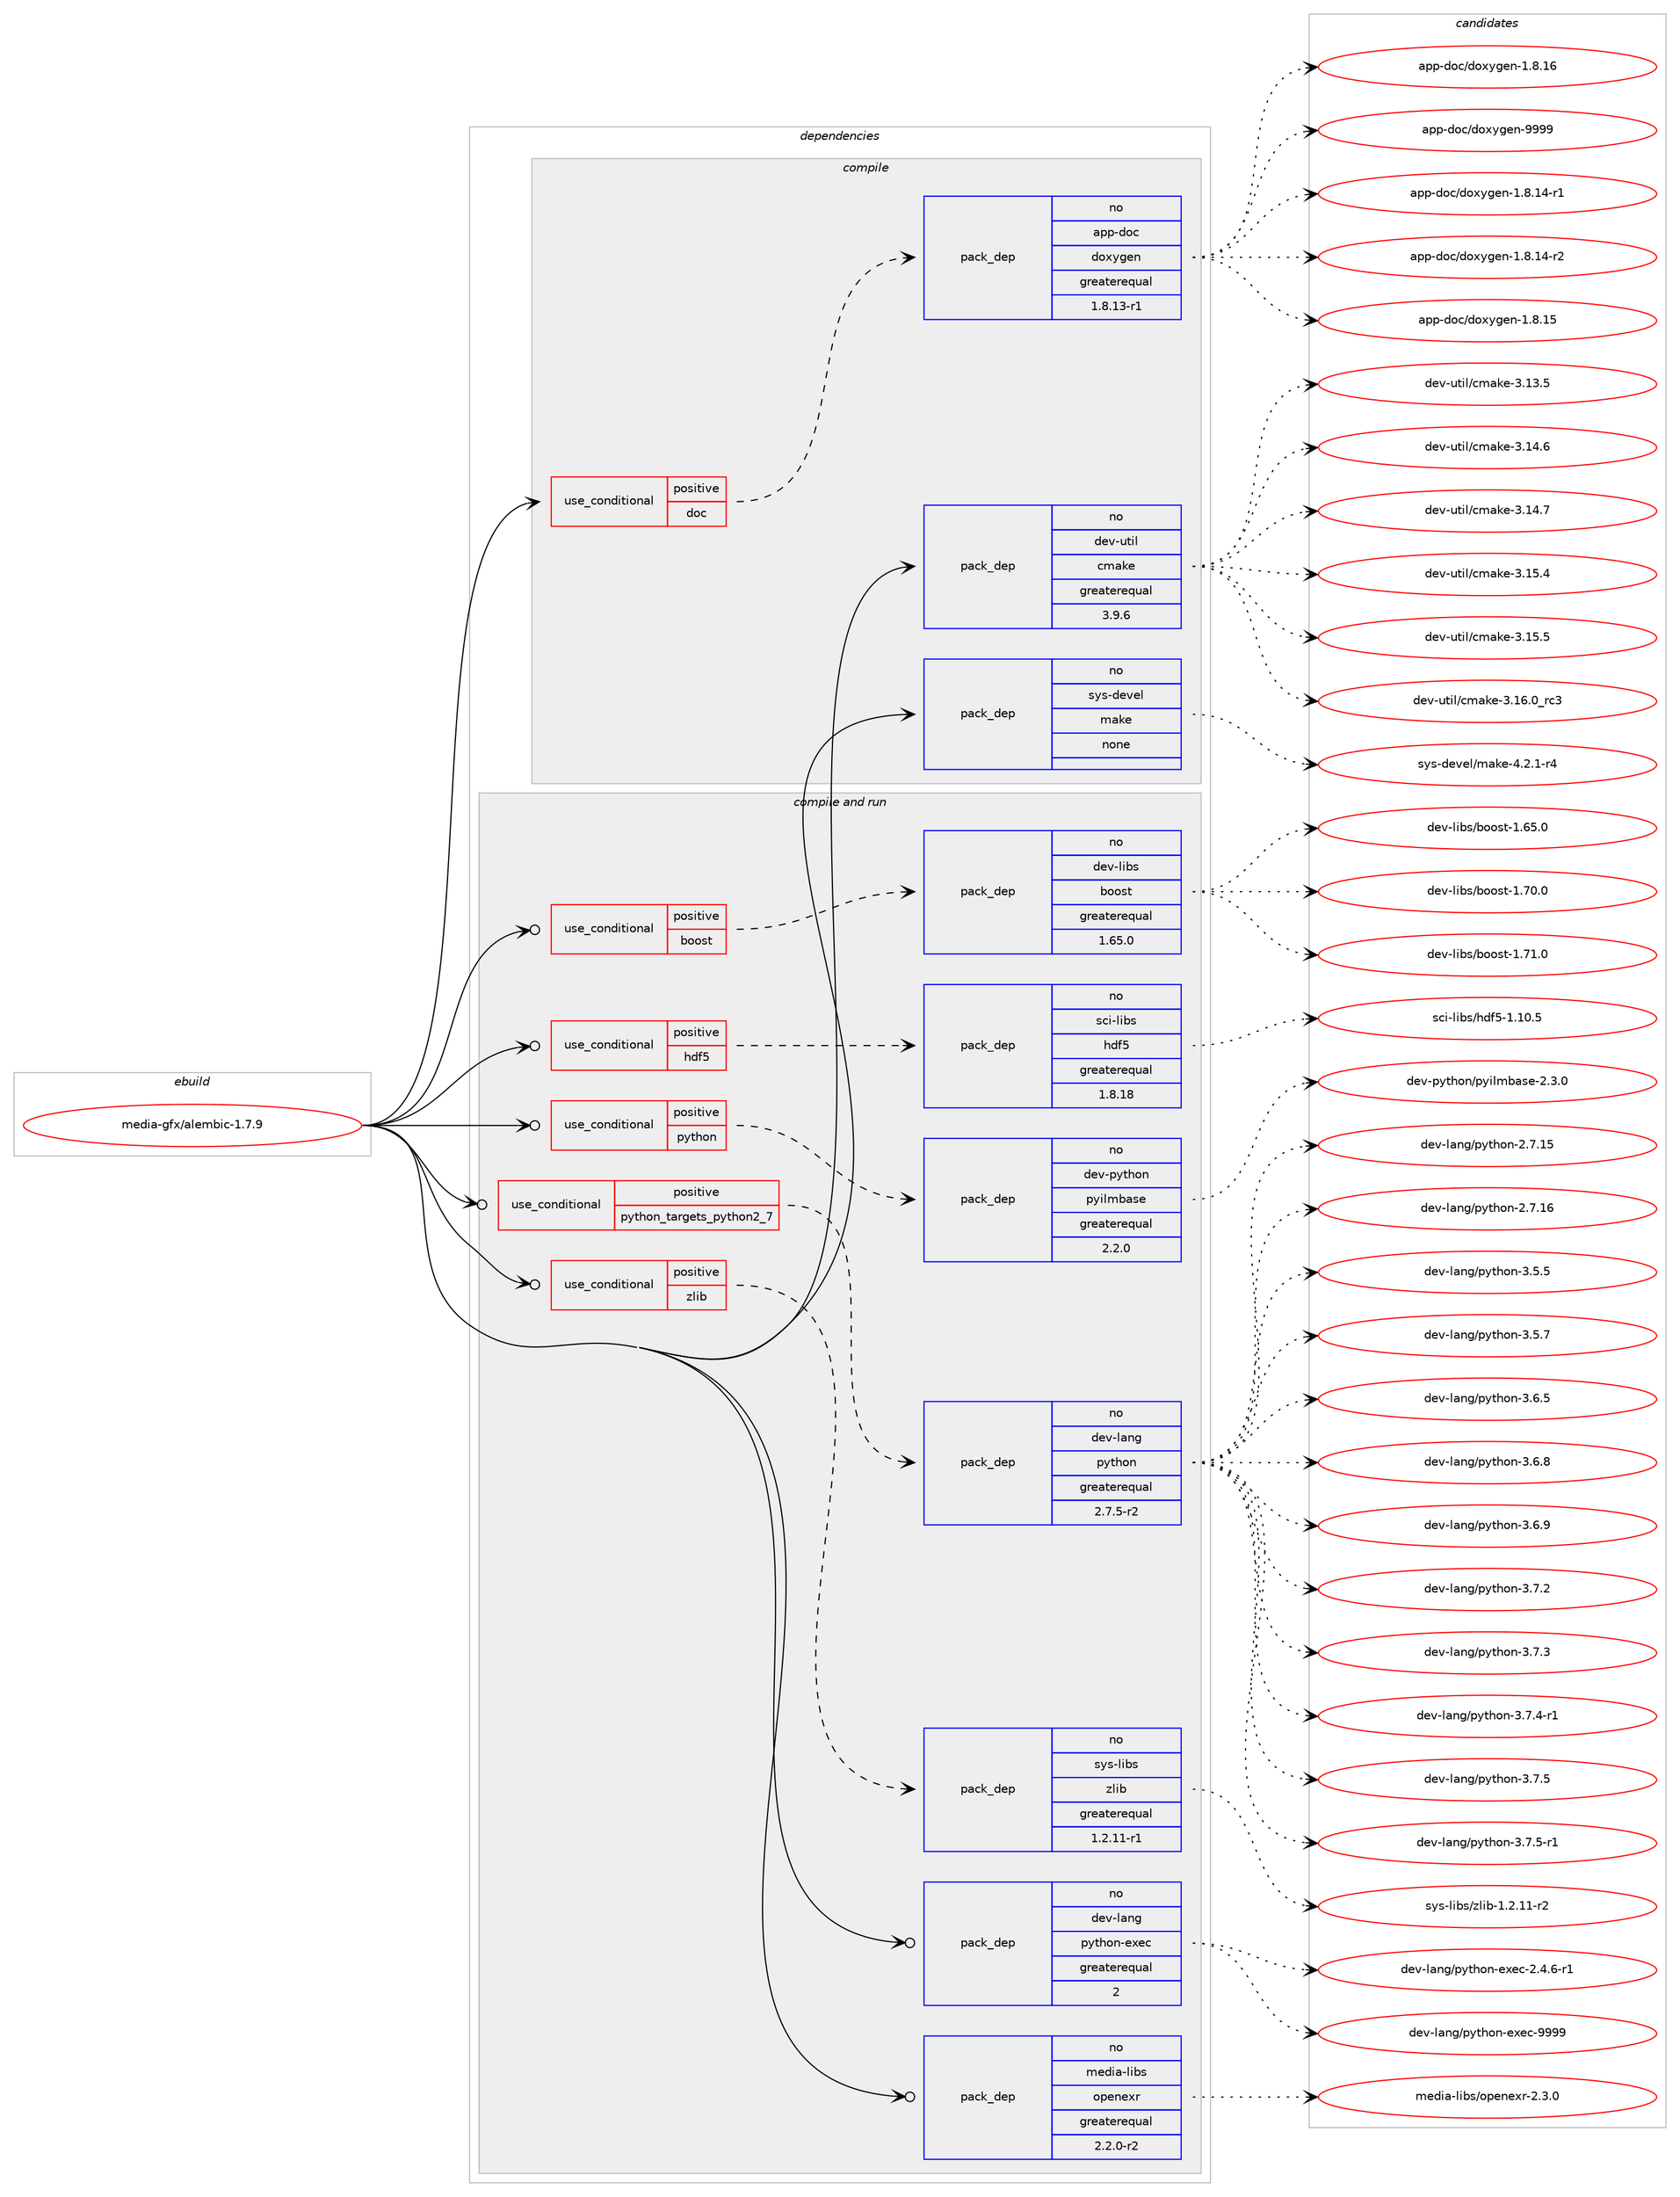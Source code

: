 digraph prolog {

# *************
# Graph options
# *************

newrank=true;
concentrate=true;
compound=true;
graph [rankdir=LR,fontname=Helvetica,fontsize=10,ranksep=1.5];#, ranksep=2.5, nodesep=0.2];
edge  [arrowhead=vee];
node  [fontname=Helvetica,fontsize=10];

# **********
# The ebuild
# **********

subgraph cluster_leftcol {
color=gray;
rank=same;
label=<<i>ebuild</i>>;
id [label="media-gfx/alembic-1.7.9", color=red, width=4, href="../media-gfx/alembic-1.7.9.svg"];
}

# ****************
# The dependencies
# ****************

subgraph cluster_midcol {
color=gray;
label=<<i>dependencies</i>>;
subgraph cluster_compile {
fillcolor="#eeeeee";
style=filled;
label=<<i>compile</i>>;
subgraph cond189285 {
dependency777590 [label=<<TABLE BORDER="0" CELLBORDER="1" CELLSPACING="0" CELLPADDING="4"><TR><TD ROWSPAN="3" CELLPADDING="10">use_conditional</TD></TR><TR><TD>positive</TD></TR><TR><TD>doc</TD></TR></TABLE>>, shape=none, color=red];
subgraph pack574797 {
dependency777591 [label=<<TABLE BORDER="0" CELLBORDER="1" CELLSPACING="0" CELLPADDING="4" WIDTH="220"><TR><TD ROWSPAN="6" CELLPADDING="30">pack_dep</TD></TR><TR><TD WIDTH="110">no</TD></TR><TR><TD>app-doc</TD></TR><TR><TD>doxygen</TD></TR><TR><TD>greaterequal</TD></TR><TR><TD>1.8.13-r1</TD></TR></TABLE>>, shape=none, color=blue];
}
dependency777590:e -> dependency777591:w [weight=20,style="dashed",arrowhead="vee"];
}
id:e -> dependency777590:w [weight=20,style="solid",arrowhead="vee"];
subgraph pack574798 {
dependency777592 [label=<<TABLE BORDER="0" CELLBORDER="1" CELLSPACING="0" CELLPADDING="4" WIDTH="220"><TR><TD ROWSPAN="6" CELLPADDING="30">pack_dep</TD></TR><TR><TD WIDTH="110">no</TD></TR><TR><TD>dev-util</TD></TR><TR><TD>cmake</TD></TR><TR><TD>greaterequal</TD></TR><TR><TD>3.9.6</TD></TR></TABLE>>, shape=none, color=blue];
}
id:e -> dependency777592:w [weight=20,style="solid",arrowhead="vee"];
subgraph pack574799 {
dependency777593 [label=<<TABLE BORDER="0" CELLBORDER="1" CELLSPACING="0" CELLPADDING="4" WIDTH="220"><TR><TD ROWSPAN="6" CELLPADDING="30">pack_dep</TD></TR><TR><TD WIDTH="110">no</TD></TR><TR><TD>sys-devel</TD></TR><TR><TD>make</TD></TR><TR><TD>none</TD></TR><TR><TD></TD></TR></TABLE>>, shape=none, color=blue];
}
id:e -> dependency777593:w [weight=20,style="solid",arrowhead="vee"];
}
subgraph cluster_compileandrun {
fillcolor="#eeeeee";
style=filled;
label=<<i>compile and run</i>>;
subgraph cond189286 {
dependency777594 [label=<<TABLE BORDER="0" CELLBORDER="1" CELLSPACING="0" CELLPADDING="4"><TR><TD ROWSPAN="3" CELLPADDING="10">use_conditional</TD></TR><TR><TD>positive</TD></TR><TR><TD>boost</TD></TR></TABLE>>, shape=none, color=red];
subgraph pack574800 {
dependency777595 [label=<<TABLE BORDER="0" CELLBORDER="1" CELLSPACING="0" CELLPADDING="4" WIDTH="220"><TR><TD ROWSPAN="6" CELLPADDING="30">pack_dep</TD></TR><TR><TD WIDTH="110">no</TD></TR><TR><TD>dev-libs</TD></TR><TR><TD>boost</TD></TR><TR><TD>greaterequal</TD></TR><TR><TD>1.65.0</TD></TR></TABLE>>, shape=none, color=blue];
}
dependency777594:e -> dependency777595:w [weight=20,style="dashed",arrowhead="vee"];
}
id:e -> dependency777594:w [weight=20,style="solid",arrowhead="odotvee"];
subgraph cond189287 {
dependency777596 [label=<<TABLE BORDER="0" CELLBORDER="1" CELLSPACING="0" CELLPADDING="4"><TR><TD ROWSPAN="3" CELLPADDING="10">use_conditional</TD></TR><TR><TD>positive</TD></TR><TR><TD>hdf5</TD></TR></TABLE>>, shape=none, color=red];
subgraph pack574801 {
dependency777597 [label=<<TABLE BORDER="0" CELLBORDER="1" CELLSPACING="0" CELLPADDING="4" WIDTH="220"><TR><TD ROWSPAN="6" CELLPADDING="30">pack_dep</TD></TR><TR><TD WIDTH="110">no</TD></TR><TR><TD>sci-libs</TD></TR><TR><TD>hdf5</TD></TR><TR><TD>greaterequal</TD></TR><TR><TD>1.8.18</TD></TR></TABLE>>, shape=none, color=blue];
}
dependency777596:e -> dependency777597:w [weight=20,style="dashed",arrowhead="vee"];
}
id:e -> dependency777596:w [weight=20,style="solid",arrowhead="odotvee"];
subgraph cond189288 {
dependency777598 [label=<<TABLE BORDER="0" CELLBORDER="1" CELLSPACING="0" CELLPADDING="4"><TR><TD ROWSPAN="3" CELLPADDING="10">use_conditional</TD></TR><TR><TD>positive</TD></TR><TR><TD>python</TD></TR></TABLE>>, shape=none, color=red];
subgraph pack574802 {
dependency777599 [label=<<TABLE BORDER="0" CELLBORDER="1" CELLSPACING="0" CELLPADDING="4" WIDTH="220"><TR><TD ROWSPAN="6" CELLPADDING="30">pack_dep</TD></TR><TR><TD WIDTH="110">no</TD></TR><TR><TD>dev-python</TD></TR><TR><TD>pyilmbase</TD></TR><TR><TD>greaterequal</TD></TR><TR><TD>2.2.0</TD></TR></TABLE>>, shape=none, color=blue];
}
dependency777598:e -> dependency777599:w [weight=20,style="dashed",arrowhead="vee"];
}
id:e -> dependency777598:w [weight=20,style="solid",arrowhead="odotvee"];
subgraph cond189289 {
dependency777600 [label=<<TABLE BORDER="0" CELLBORDER="1" CELLSPACING="0" CELLPADDING="4"><TR><TD ROWSPAN="3" CELLPADDING="10">use_conditional</TD></TR><TR><TD>positive</TD></TR><TR><TD>python_targets_python2_7</TD></TR></TABLE>>, shape=none, color=red];
subgraph pack574803 {
dependency777601 [label=<<TABLE BORDER="0" CELLBORDER="1" CELLSPACING="0" CELLPADDING="4" WIDTH="220"><TR><TD ROWSPAN="6" CELLPADDING="30">pack_dep</TD></TR><TR><TD WIDTH="110">no</TD></TR><TR><TD>dev-lang</TD></TR><TR><TD>python</TD></TR><TR><TD>greaterequal</TD></TR><TR><TD>2.7.5-r2</TD></TR></TABLE>>, shape=none, color=blue];
}
dependency777600:e -> dependency777601:w [weight=20,style="dashed",arrowhead="vee"];
}
id:e -> dependency777600:w [weight=20,style="solid",arrowhead="odotvee"];
subgraph cond189290 {
dependency777602 [label=<<TABLE BORDER="0" CELLBORDER="1" CELLSPACING="0" CELLPADDING="4"><TR><TD ROWSPAN="3" CELLPADDING="10">use_conditional</TD></TR><TR><TD>positive</TD></TR><TR><TD>zlib</TD></TR></TABLE>>, shape=none, color=red];
subgraph pack574804 {
dependency777603 [label=<<TABLE BORDER="0" CELLBORDER="1" CELLSPACING="0" CELLPADDING="4" WIDTH="220"><TR><TD ROWSPAN="6" CELLPADDING="30">pack_dep</TD></TR><TR><TD WIDTH="110">no</TD></TR><TR><TD>sys-libs</TD></TR><TR><TD>zlib</TD></TR><TR><TD>greaterequal</TD></TR><TR><TD>1.2.11-r1</TD></TR></TABLE>>, shape=none, color=blue];
}
dependency777602:e -> dependency777603:w [weight=20,style="dashed",arrowhead="vee"];
}
id:e -> dependency777602:w [weight=20,style="solid",arrowhead="odotvee"];
subgraph pack574805 {
dependency777604 [label=<<TABLE BORDER="0" CELLBORDER="1" CELLSPACING="0" CELLPADDING="4" WIDTH="220"><TR><TD ROWSPAN="6" CELLPADDING="30">pack_dep</TD></TR><TR><TD WIDTH="110">no</TD></TR><TR><TD>dev-lang</TD></TR><TR><TD>python-exec</TD></TR><TR><TD>greaterequal</TD></TR><TR><TD>2</TD></TR></TABLE>>, shape=none, color=blue];
}
id:e -> dependency777604:w [weight=20,style="solid",arrowhead="odotvee"];
subgraph pack574806 {
dependency777605 [label=<<TABLE BORDER="0" CELLBORDER="1" CELLSPACING="0" CELLPADDING="4" WIDTH="220"><TR><TD ROWSPAN="6" CELLPADDING="30">pack_dep</TD></TR><TR><TD WIDTH="110">no</TD></TR><TR><TD>media-libs</TD></TR><TR><TD>openexr</TD></TR><TR><TD>greaterequal</TD></TR><TR><TD>2.2.0-r2</TD></TR></TABLE>>, shape=none, color=blue];
}
id:e -> dependency777605:w [weight=20,style="solid",arrowhead="odotvee"];
}
subgraph cluster_run {
fillcolor="#eeeeee";
style=filled;
label=<<i>run</i>>;
}
}

# **************
# The candidates
# **************

subgraph cluster_choices {
rank=same;
color=gray;
label=<<i>candidates</i>>;

subgraph choice574797 {
color=black;
nodesep=1;
choice97112112451001119947100111120121103101110454946564649524511449 [label="app-doc/doxygen-1.8.14-r1", color=red, width=4,href="../app-doc/doxygen-1.8.14-r1.svg"];
choice97112112451001119947100111120121103101110454946564649524511450 [label="app-doc/doxygen-1.8.14-r2", color=red, width=4,href="../app-doc/doxygen-1.8.14-r2.svg"];
choice9711211245100111994710011112012110310111045494656464953 [label="app-doc/doxygen-1.8.15", color=red, width=4,href="../app-doc/doxygen-1.8.15.svg"];
choice9711211245100111994710011112012110310111045494656464954 [label="app-doc/doxygen-1.8.16", color=red, width=4,href="../app-doc/doxygen-1.8.16.svg"];
choice971121124510011199471001111201211031011104557575757 [label="app-doc/doxygen-9999", color=red, width=4,href="../app-doc/doxygen-9999.svg"];
dependency777591:e -> choice97112112451001119947100111120121103101110454946564649524511449:w [style=dotted,weight="100"];
dependency777591:e -> choice97112112451001119947100111120121103101110454946564649524511450:w [style=dotted,weight="100"];
dependency777591:e -> choice9711211245100111994710011112012110310111045494656464953:w [style=dotted,weight="100"];
dependency777591:e -> choice9711211245100111994710011112012110310111045494656464954:w [style=dotted,weight="100"];
dependency777591:e -> choice971121124510011199471001111201211031011104557575757:w [style=dotted,weight="100"];
}
subgraph choice574798 {
color=black;
nodesep=1;
choice1001011184511711610510847991099710710145514649514653 [label="dev-util/cmake-3.13.5", color=red, width=4,href="../dev-util/cmake-3.13.5.svg"];
choice1001011184511711610510847991099710710145514649524654 [label="dev-util/cmake-3.14.6", color=red, width=4,href="../dev-util/cmake-3.14.6.svg"];
choice1001011184511711610510847991099710710145514649524655 [label="dev-util/cmake-3.14.7", color=red, width=4,href="../dev-util/cmake-3.14.7.svg"];
choice1001011184511711610510847991099710710145514649534652 [label="dev-util/cmake-3.15.4", color=red, width=4,href="../dev-util/cmake-3.15.4.svg"];
choice1001011184511711610510847991099710710145514649534653 [label="dev-util/cmake-3.15.5", color=red, width=4,href="../dev-util/cmake-3.15.5.svg"];
choice1001011184511711610510847991099710710145514649544648951149951 [label="dev-util/cmake-3.16.0_rc3", color=red, width=4,href="../dev-util/cmake-3.16.0_rc3.svg"];
dependency777592:e -> choice1001011184511711610510847991099710710145514649514653:w [style=dotted,weight="100"];
dependency777592:e -> choice1001011184511711610510847991099710710145514649524654:w [style=dotted,weight="100"];
dependency777592:e -> choice1001011184511711610510847991099710710145514649524655:w [style=dotted,weight="100"];
dependency777592:e -> choice1001011184511711610510847991099710710145514649534652:w [style=dotted,weight="100"];
dependency777592:e -> choice1001011184511711610510847991099710710145514649534653:w [style=dotted,weight="100"];
dependency777592:e -> choice1001011184511711610510847991099710710145514649544648951149951:w [style=dotted,weight="100"];
}
subgraph choice574799 {
color=black;
nodesep=1;
choice1151211154510010111810110847109971071014552465046494511452 [label="sys-devel/make-4.2.1-r4", color=red, width=4,href="../sys-devel/make-4.2.1-r4.svg"];
dependency777593:e -> choice1151211154510010111810110847109971071014552465046494511452:w [style=dotted,weight="100"];
}
subgraph choice574800 {
color=black;
nodesep=1;
choice1001011184510810598115479811111111511645494654534648 [label="dev-libs/boost-1.65.0", color=red, width=4,href="../dev-libs/boost-1.65.0.svg"];
choice1001011184510810598115479811111111511645494655484648 [label="dev-libs/boost-1.70.0", color=red, width=4,href="../dev-libs/boost-1.70.0.svg"];
choice1001011184510810598115479811111111511645494655494648 [label="dev-libs/boost-1.71.0", color=red, width=4,href="../dev-libs/boost-1.71.0.svg"];
dependency777595:e -> choice1001011184510810598115479811111111511645494654534648:w [style=dotted,weight="100"];
dependency777595:e -> choice1001011184510810598115479811111111511645494655484648:w [style=dotted,weight="100"];
dependency777595:e -> choice1001011184510810598115479811111111511645494655494648:w [style=dotted,weight="100"];
}
subgraph choice574801 {
color=black;
nodesep=1;
choice115991054510810598115471041001025345494649484653 [label="sci-libs/hdf5-1.10.5", color=red, width=4,href="../sci-libs/hdf5-1.10.5.svg"];
dependency777597:e -> choice115991054510810598115471041001025345494649484653:w [style=dotted,weight="100"];
}
subgraph choice574802 {
color=black;
nodesep=1;
choice10010111845112121116104111110471121211051081099897115101455046514648 [label="dev-python/pyilmbase-2.3.0", color=red, width=4,href="../dev-python/pyilmbase-2.3.0.svg"];
dependency777599:e -> choice10010111845112121116104111110471121211051081099897115101455046514648:w [style=dotted,weight="100"];
}
subgraph choice574803 {
color=black;
nodesep=1;
choice10010111845108971101034711212111610411111045504655464953 [label="dev-lang/python-2.7.15", color=red, width=4,href="../dev-lang/python-2.7.15.svg"];
choice10010111845108971101034711212111610411111045504655464954 [label="dev-lang/python-2.7.16", color=red, width=4,href="../dev-lang/python-2.7.16.svg"];
choice100101118451089711010347112121116104111110455146534653 [label="dev-lang/python-3.5.5", color=red, width=4,href="../dev-lang/python-3.5.5.svg"];
choice100101118451089711010347112121116104111110455146534655 [label="dev-lang/python-3.5.7", color=red, width=4,href="../dev-lang/python-3.5.7.svg"];
choice100101118451089711010347112121116104111110455146544653 [label="dev-lang/python-3.6.5", color=red, width=4,href="../dev-lang/python-3.6.5.svg"];
choice100101118451089711010347112121116104111110455146544656 [label="dev-lang/python-3.6.8", color=red, width=4,href="../dev-lang/python-3.6.8.svg"];
choice100101118451089711010347112121116104111110455146544657 [label="dev-lang/python-3.6.9", color=red, width=4,href="../dev-lang/python-3.6.9.svg"];
choice100101118451089711010347112121116104111110455146554650 [label="dev-lang/python-3.7.2", color=red, width=4,href="../dev-lang/python-3.7.2.svg"];
choice100101118451089711010347112121116104111110455146554651 [label="dev-lang/python-3.7.3", color=red, width=4,href="../dev-lang/python-3.7.3.svg"];
choice1001011184510897110103471121211161041111104551465546524511449 [label="dev-lang/python-3.7.4-r1", color=red, width=4,href="../dev-lang/python-3.7.4-r1.svg"];
choice100101118451089711010347112121116104111110455146554653 [label="dev-lang/python-3.7.5", color=red, width=4,href="../dev-lang/python-3.7.5.svg"];
choice1001011184510897110103471121211161041111104551465546534511449 [label="dev-lang/python-3.7.5-r1", color=red, width=4,href="../dev-lang/python-3.7.5-r1.svg"];
dependency777601:e -> choice10010111845108971101034711212111610411111045504655464953:w [style=dotted,weight="100"];
dependency777601:e -> choice10010111845108971101034711212111610411111045504655464954:w [style=dotted,weight="100"];
dependency777601:e -> choice100101118451089711010347112121116104111110455146534653:w [style=dotted,weight="100"];
dependency777601:e -> choice100101118451089711010347112121116104111110455146534655:w [style=dotted,weight="100"];
dependency777601:e -> choice100101118451089711010347112121116104111110455146544653:w [style=dotted,weight="100"];
dependency777601:e -> choice100101118451089711010347112121116104111110455146544656:w [style=dotted,weight="100"];
dependency777601:e -> choice100101118451089711010347112121116104111110455146544657:w [style=dotted,weight="100"];
dependency777601:e -> choice100101118451089711010347112121116104111110455146554650:w [style=dotted,weight="100"];
dependency777601:e -> choice100101118451089711010347112121116104111110455146554651:w [style=dotted,weight="100"];
dependency777601:e -> choice1001011184510897110103471121211161041111104551465546524511449:w [style=dotted,weight="100"];
dependency777601:e -> choice100101118451089711010347112121116104111110455146554653:w [style=dotted,weight="100"];
dependency777601:e -> choice1001011184510897110103471121211161041111104551465546534511449:w [style=dotted,weight="100"];
}
subgraph choice574804 {
color=black;
nodesep=1;
choice11512111545108105981154712210810598454946504649494511450 [label="sys-libs/zlib-1.2.11-r2", color=red, width=4,href="../sys-libs/zlib-1.2.11-r2.svg"];
dependency777603:e -> choice11512111545108105981154712210810598454946504649494511450:w [style=dotted,weight="100"];
}
subgraph choice574805 {
color=black;
nodesep=1;
choice10010111845108971101034711212111610411111045101120101994550465246544511449 [label="dev-lang/python-exec-2.4.6-r1", color=red, width=4,href="../dev-lang/python-exec-2.4.6-r1.svg"];
choice10010111845108971101034711212111610411111045101120101994557575757 [label="dev-lang/python-exec-9999", color=red, width=4,href="../dev-lang/python-exec-9999.svg"];
dependency777604:e -> choice10010111845108971101034711212111610411111045101120101994550465246544511449:w [style=dotted,weight="100"];
dependency777604:e -> choice10010111845108971101034711212111610411111045101120101994557575757:w [style=dotted,weight="100"];
}
subgraph choice574806 {
color=black;
nodesep=1;
choice10910110010597451081059811547111112101110101120114455046514648 [label="media-libs/openexr-2.3.0", color=red, width=4,href="../media-libs/openexr-2.3.0.svg"];
dependency777605:e -> choice10910110010597451081059811547111112101110101120114455046514648:w [style=dotted,weight="100"];
}
}

}
